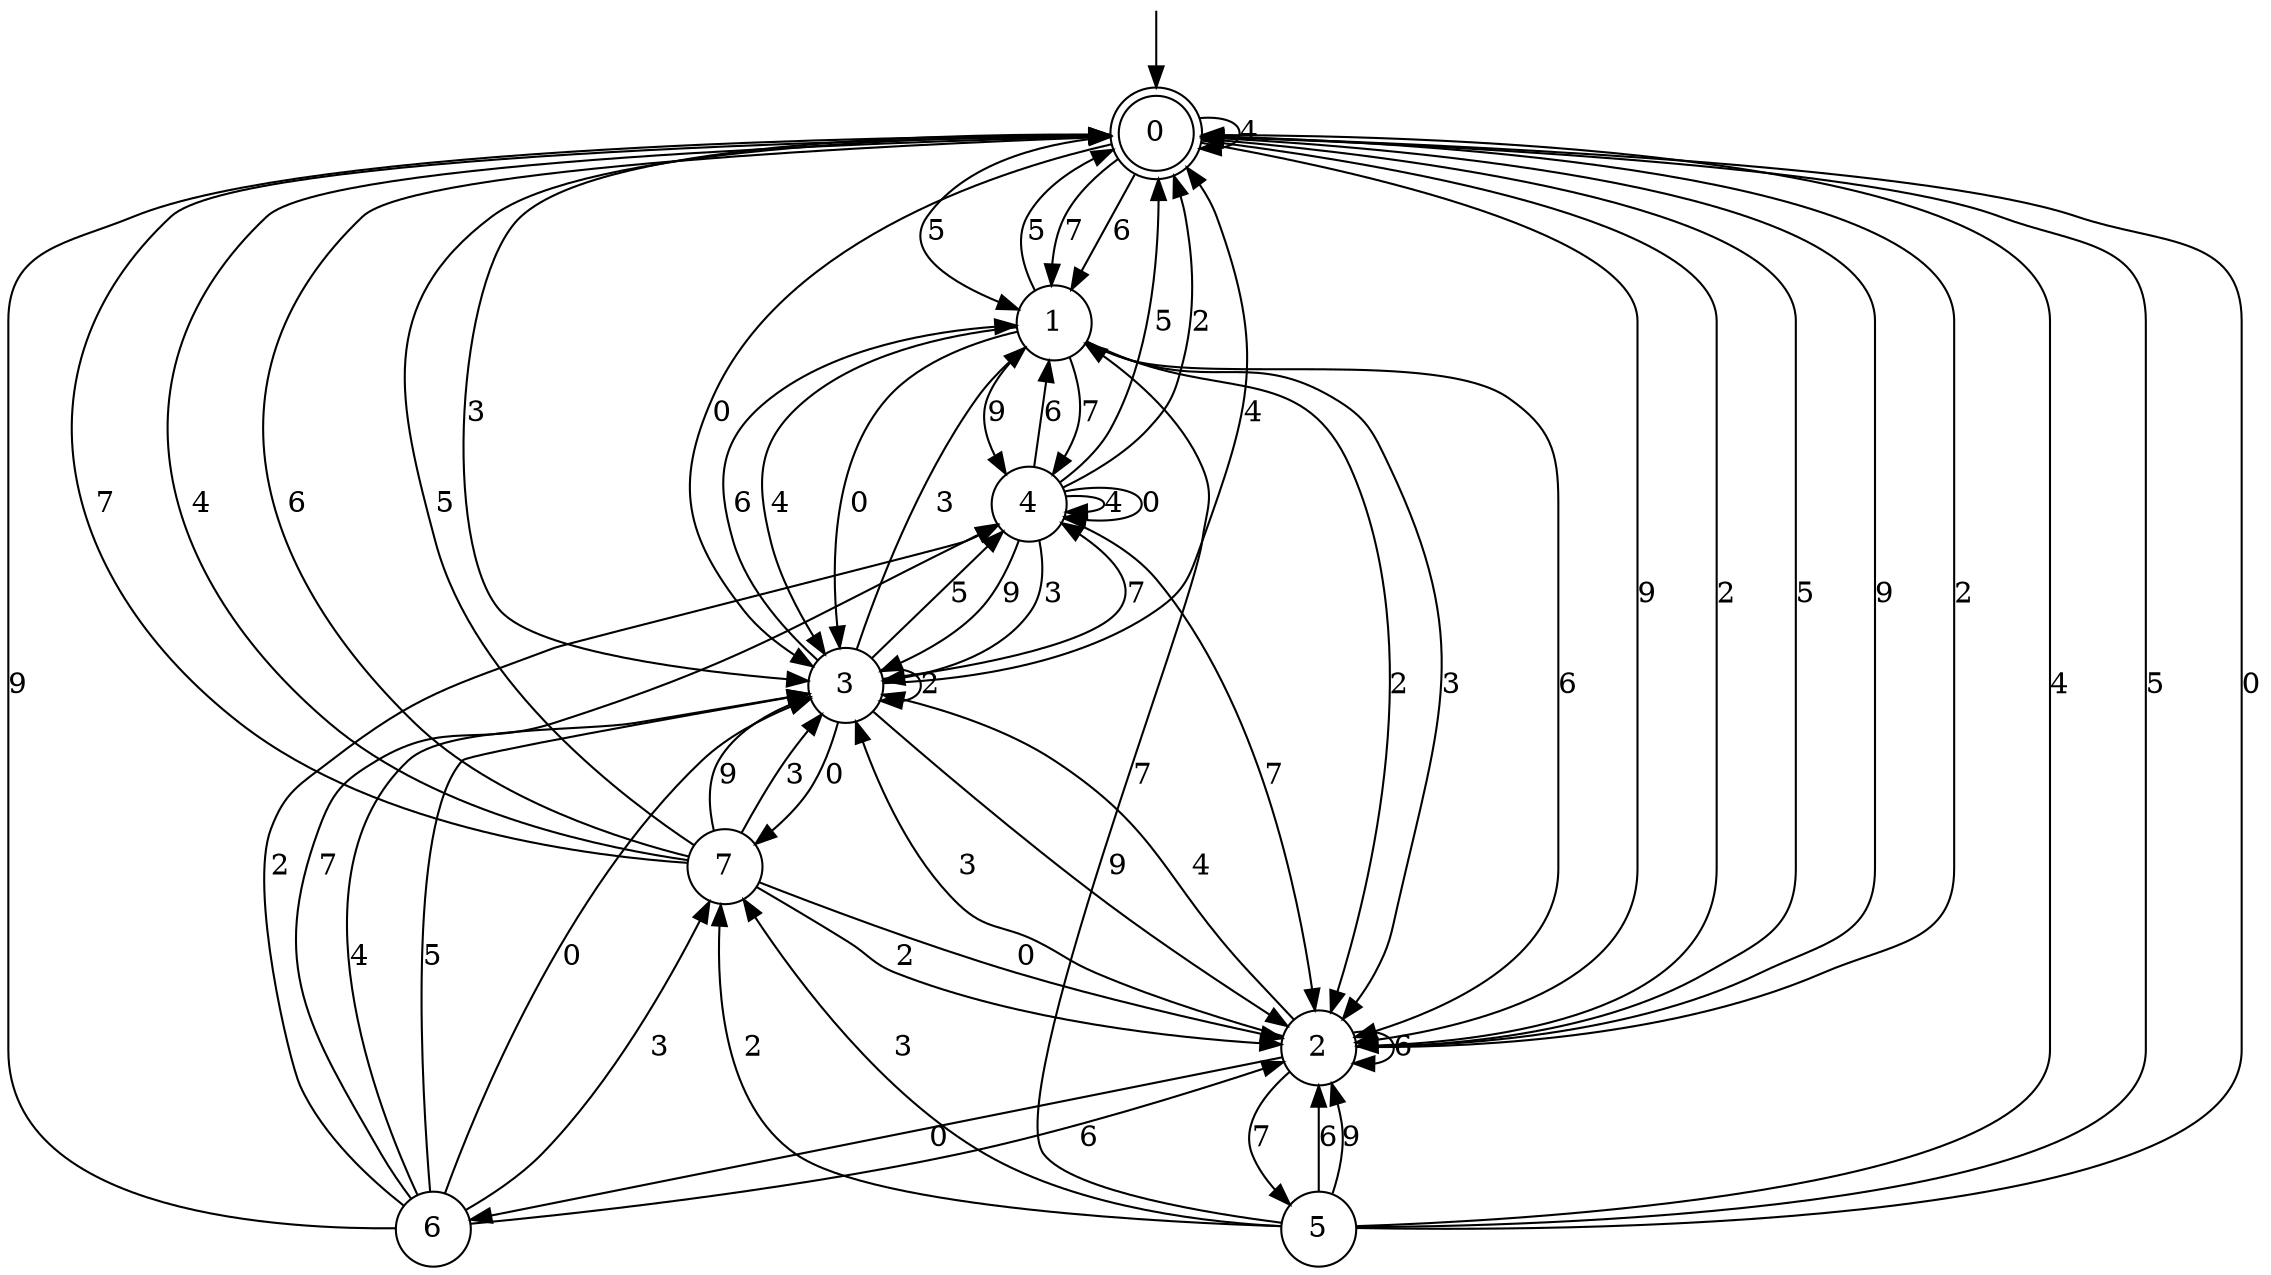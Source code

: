 digraph g {

	s0 [shape="doublecircle" label="0"];
	s1 [shape="circle" label="1"];
	s2 [shape="circle" label="2"];
	s3 [shape="circle" label="3"];
	s4 [shape="circle" label="4"];
	s5 [shape="circle" label="5"];
	s6 [shape="circle" label="6"];
	s7 [shape="circle" label="7"];
	s0 -> s1 [label="7"];
	s0 -> s0 [label="4"];
	s0 -> s1 [label="6"];
	s0 -> s1 [label="5"];
	s0 -> s2 [label="9"];
	s0 -> s2 [label="2"];
	s0 -> s3 [label="3"];
	s0 -> s3 [label="0"];
	s1 -> s4 [label="7"];
	s1 -> s3 [label="4"];
	s1 -> s2 [label="6"];
	s1 -> s0 [label="5"];
	s1 -> s4 [label="9"];
	s1 -> s2 [label="2"];
	s1 -> s2 [label="3"];
	s1 -> s3 [label="0"];
	s2 -> s5 [label="7"];
	s2 -> s3 [label="4"];
	s2 -> s2 [label="6"];
	s2 -> s0 [label="5"];
	s2 -> s0 [label="9"];
	s2 -> s0 [label="2"];
	s2 -> s3 [label="3"];
	s2 -> s6 [label="0"];
	s3 -> s4 [label="7"];
	s3 -> s0 [label="4"];
	s3 -> s1 [label="6"];
	s3 -> s4 [label="5"];
	s3 -> s2 [label="9"];
	s3 -> s3 [label="2"];
	s3 -> s1 [label="3"];
	s3 -> s7 [label="0"];
	s4 -> s2 [label="7"];
	s4 -> s4 [label="4"];
	s4 -> s1 [label="6"];
	s4 -> s0 [label="5"];
	s4 -> s3 [label="9"];
	s4 -> s0 [label="2"];
	s4 -> s3 [label="3"];
	s4 -> s4 [label="0"];
	s5 -> s1 [label="7"];
	s5 -> s0 [label="4"];
	s5 -> s2 [label="6"];
	s5 -> s0 [label="5"];
	s5 -> s2 [label="9"];
	s5 -> s7 [label="2"];
	s5 -> s7 [label="3"];
	s5 -> s0 [label="0"];
	s6 -> s4 [label="7"];
	s6 -> s3 [label="4"];
	s6 -> s2 [label="6"];
	s6 -> s3 [label="5"];
	s6 -> s0 [label="9"];
	s6 -> s4 [label="2"];
	s6 -> s7 [label="3"];
	s6 -> s3 [label="0"];
	s7 -> s0 [label="7"];
	s7 -> s0 [label="4"];
	s7 -> s0 [label="6"];
	s7 -> s0 [label="5"];
	s7 -> s3 [label="9"];
	s7 -> s2 [label="2"];
	s7 -> s3 [label="3"];
	s7 -> s2 [label="0"];

__start0 [label="" shape="none" width="0" height="0"];
__start0 -> s0;

}
